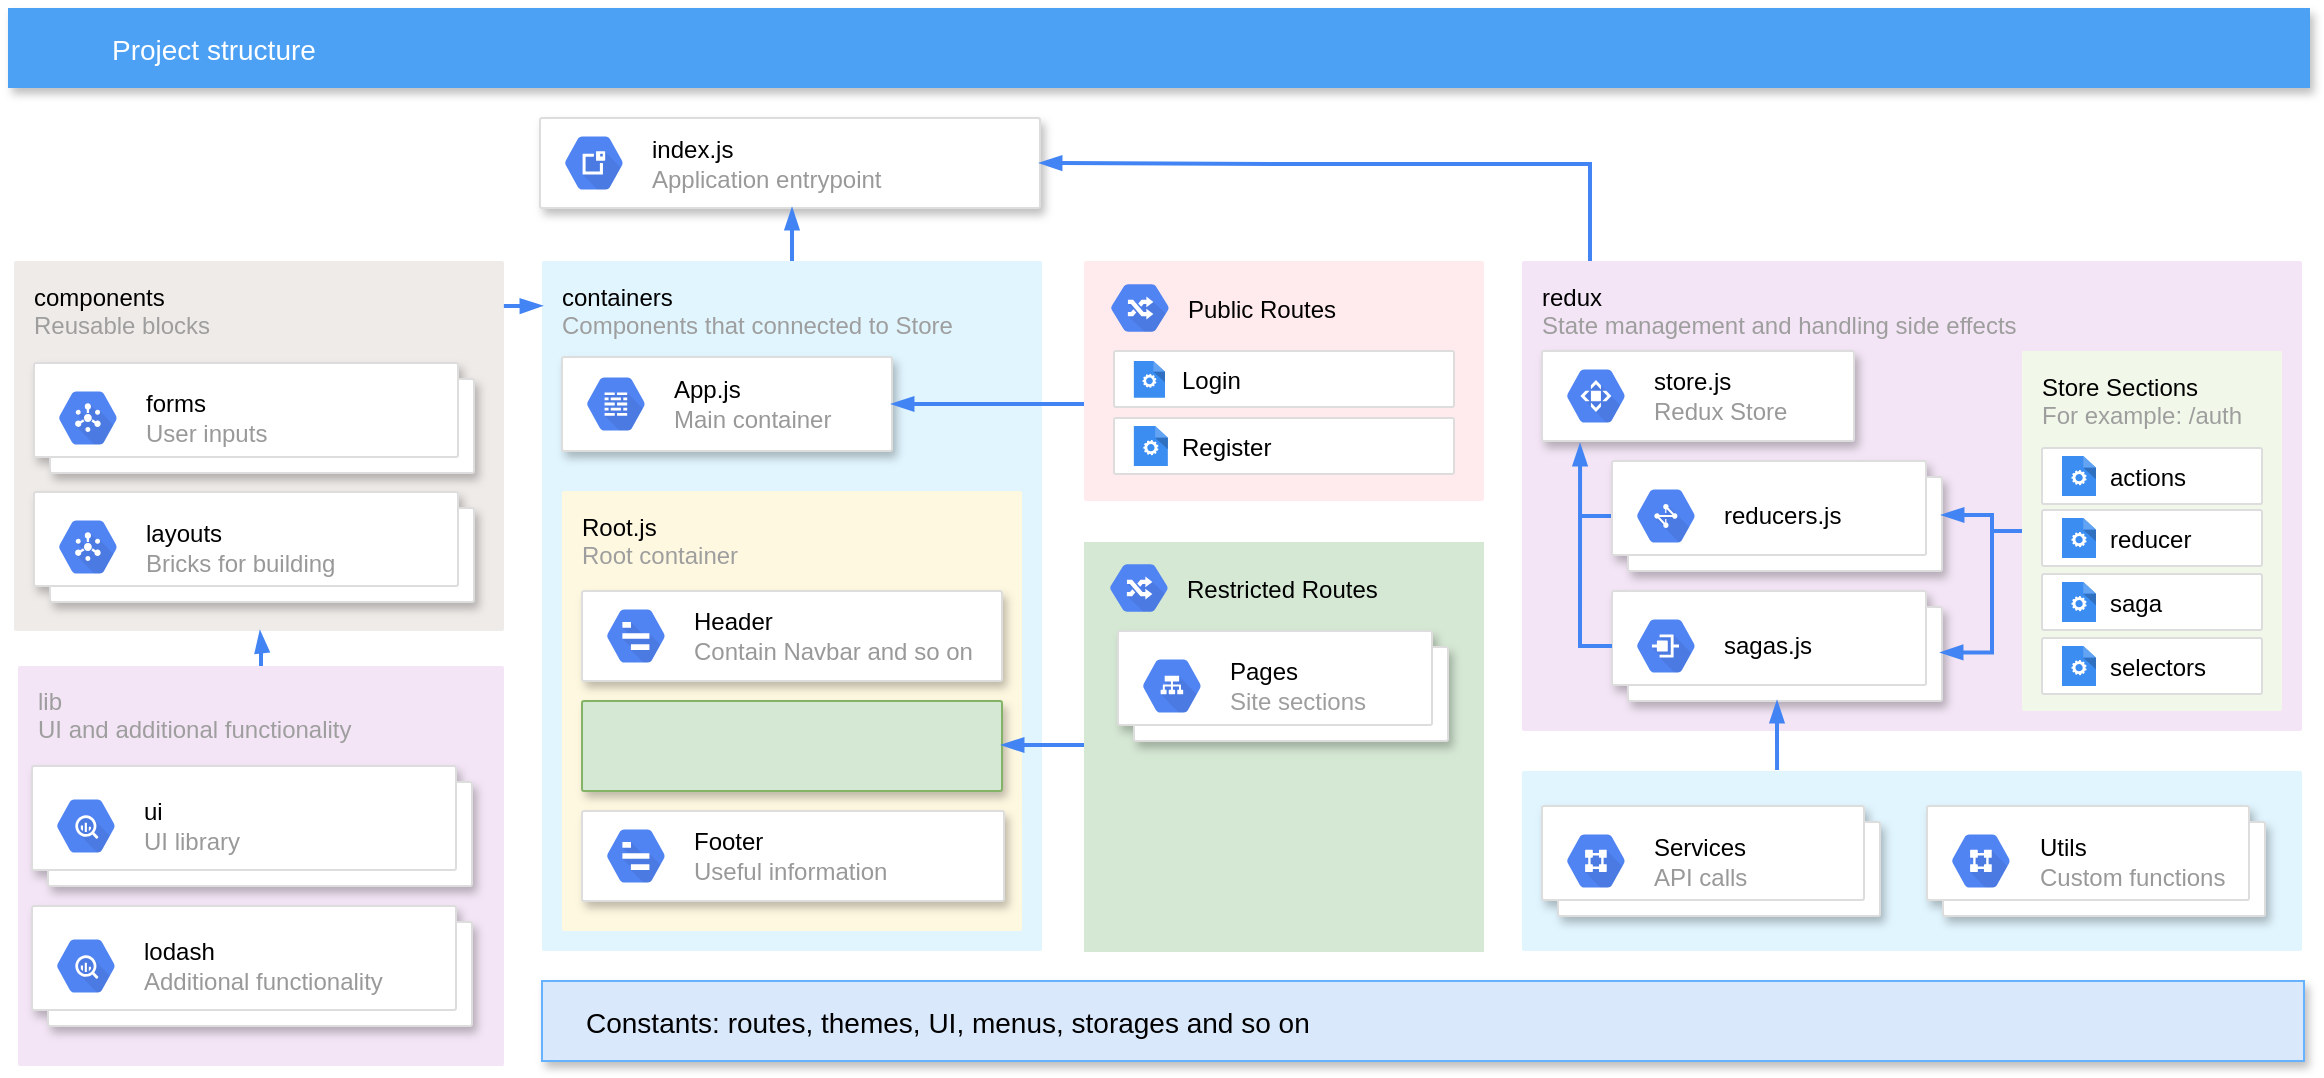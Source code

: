 <mxfile pages="1" version="11.2.8" type="device"><diagram id="r7CLeO89RgObdW7ufqSK" name="Page-1"><mxGraphModel dx="1390" dy="801" grid="1" gridSize="5" guides="1" tooltips="1" connect="1" arrows="1" fold="1" page="1" pageScale="1" pageWidth="1169" pageHeight="827" math="0" shadow="0"><root><mxCell id="0"/><mxCell id="1" parent="0"/><mxCell id="vr29JEw1lVSQz6GZuDAy-7" value="" style="strokeColor=#dddddd;fillColor=#ffffff;shadow=1;strokeWidth=1;rounded=1;absoluteArcSize=1;arcSize=2;" parent="1" vertex="1"><mxGeometry x="275" y="60" width="250" height="45" as="geometry"/></mxCell><mxCell id="vr29JEw1lVSQz6GZuDAy-8" value="&lt;font color=&quot;#000000&quot;&gt;index.js&lt;/font&gt;&lt;br&gt;Application entrypoint" style="dashed=0;connectable=0;html=1;fillColor=#5184F3;strokeColor=none;shape=mxgraph.gcp2.hexIcon;prIcon=cloud_external_ip_addresses;part=1;labelPosition=right;verticalLabelPosition=middle;align=left;verticalAlign=middle;spacingLeft=5;fontColor=#999999;fontSize=12;" parent="vr29JEw1lVSQz6GZuDAy-7" vertex="1"><mxGeometry y="0.5" width="44" height="39" relative="1" as="geometry"><mxPoint x="5" y="-19.5" as="offset"/></mxGeometry></mxCell><mxCell id="vr29JEw1lVSQz6GZuDAy-9" value="Project structure" style="fillColor=#4DA1F5;strokeColor=none;shadow=1;gradientColor=none;fontSize=14;align=left;spacingLeft=50;fontColor=#ffffff;" parent="1" vertex="1"><mxGeometry x="9" y="5" width="1151" height="40" as="geometry"/></mxCell><mxCell id="iS6zuNOmyUfQ-drNLaWx-1" value="" style="group" vertex="1" connectable="0" parent="1"><mxGeometry x="766" y="131.5" width="390" height="235" as="geometry"/></mxCell><mxCell id="vr29JEw1lVSQz6GZuDAy-14" value="&lt;font color=&quot;#000000&quot;&gt;redux&lt;/font&gt;&lt;br&gt;State management and handling side effects" style="points=[[0,0,0],[0.25,0,0],[0.5,0,0],[0.75,0,0],[1,0,0],[1,0.25,0],[1,0.5,0],[1,0.75,0],[1,1,0],[0.75,1,0],[0.5,1,0],[0.25,1,0],[0,1,0],[0,0.75,0],[0,0.5,0],[0,0.25,0]];rounded=1;absoluteArcSize=1;arcSize=2;html=1;strokeColor=none;gradientColor=none;shadow=0;dashed=0;fontSize=12;fontColor=#9E9E9E;align=left;verticalAlign=top;spacing=10;spacingTop=-4;fillColor=#F3E5F5;" parent="iS6zuNOmyUfQ-drNLaWx-1" vertex="1"><mxGeometry width="390" height="235" as="geometry"/></mxCell><mxCell id="vr29JEw1lVSQz6GZuDAy-21" value="&lt;font color=&quot;#000000&quot;&gt;Store Sections&lt;/font&gt;&lt;br&gt;For example: /auth" style="points=[[0,0,0],[0.25,0,0],[0.5,0,0],[0.75,0,0],[1,0,0],[1,0.25,0],[1,0.5,0],[1,0.75,0],[1,1,0],[0.75,1,0],[0.5,1,0],[0.25,1,0],[0,1,0],[0,0.75,0],[0,0.5,0],[0,0.25,0]];rounded=1;absoluteArcSize=1;arcSize=2;html=1;strokeColor=none;gradientColor=none;shadow=0;dashed=0;fontSize=12;fontColor=#9E9E9E;align=left;verticalAlign=top;spacing=10;spacingTop=-4;fillColor=#F1F8E9;" parent="iS6zuNOmyUfQ-drNLaWx-1" vertex="1"><mxGeometry x="250" y="45" width="130" height="180" as="geometry"/></mxCell><mxCell id="vr29JEw1lVSQz6GZuDAy-5" value="" style="shape=mxgraph.gcp2.doubleRect;strokeColor=#dddddd;fillColor=#ffffff;shadow=1;strokeWidth=1;" parent="iS6zuNOmyUfQ-drNLaWx-1" vertex="1"><mxGeometry x="45" y="165" width="165" height="55" as="geometry"/></mxCell><mxCell id="vr29JEw1lVSQz6GZuDAy-6" value="&lt;font color=&quot;#000000&quot;&gt;sagas.js&lt;/font&gt;" style="dashed=0;connectable=0;html=1;fillColor=#5184F3;strokeColor=none;shape=mxgraph.gcp2.hexIcon;prIcon=dedicated_interconnect;part=1;labelPosition=right;verticalLabelPosition=middle;align=left;verticalAlign=middle;spacingLeft=5;fontColor=#999999;fontSize=12;" parent="vr29JEw1lVSQz6GZuDAy-5" vertex="1"><mxGeometry y="0.5" width="44" height="39" relative="1" as="geometry"><mxPoint x="5" y="-19.5" as="offset"/></mxGeometry></mxCell><mxCell id="vr29JEw1lVSQz6GZuDAy-36" value="" style="edgeStyle=orthogonalEdgeStyle;rounded=0;comic=0;orthogonalLoop=1;jettySize=auto;html=1;shadow=0;endArrow=blockThin;endFill=1;strokeColor=#4284F3;strokeWidth=2;entryX=0.997;entryY=0.559;entryDx=0;entryDy=0;entryPerimeter=0;exitX=0;exitY=0.5;exitDx=0;exitDy=0;exitPerimeter=0;" parent="iS6zuNOmyUfQ-drNLaWx-1" source="vr29JEw1lVSQz6GZuDAy-21" target="vr29JEw1lVSQz6GZuDAy-5" edge="1"><mxGeometry relative="1" as="geometry"><Array as="points"><mxPoint x="235" y="135"/><mxPoint x="235" y="196"/></Array></mxGeometry></mxCell><mxCell id="vr29JEw1lVSQz6GZuDAy-43" value="" style="edgeStyle=orthogonalEdgeStyle;rounded=0;comic=0;orthogonalLoop=1;jettySize=auto;html=1;shadow=0;endArrow=none;endFill=0;strokeColor=#4284F3;strokeWidth=2;exitX=0;exitY=0.5;exitDx=0;exitDy=0;" parent="iS6zuNOmyUfQ-drNLaWx-1" source="vr29JEw1lVSQz6GZuDAy-15" edge="1"><mxGeometry relative="1" as="geometry"><mxPoint x="30" y="128" as="targetPoint"/></mxGeometry></mxCell><mxCell id="vr29JEw1lVSQz6GZuDAy-10" value="" style="strokeColor=#dddddd;fillColor=#ffffff;shadow=1;strokeWidth=1;rounded=1;absoluteArcSize=1;arcSize=2;" parent="iS6zuNOmyUfQ-drNLaWx-1" vertex="1"><mxGeometry x="10" y="45" width="156" height="45" as="geometry"/></mxCell><mxCell id="vr29JEw1lVSQz6GZuDAy-11" value="&lt;font color=&quot;#000000&quot;&gt;store.js&lt;/font&gt;&lt;br&gt;Redux Store" style="dashed=0;connectable=0;html=1;fillColor=#5184F3;strokeColor=none;shape=mxgraph.gcp2.hexIcon;prIcon=cloud_cdn;part=1;labelPosition=right;verticalLabelPosition=middle;align=left;verticalAlign=middle;spacingLeft=5;fontColor=#999999;fontSize=12;" parent="vr29JEw1lVSQz6GZuDAy-10" vertex="1"><mxGeometry y="0.5" width="44" height="39" relative="1" as="geometry"><mxPoint x="5" y="-19.5" as="offset"/></mxGeometry></mxCell><mxCell id="vr29JEw1lVSQz6GZuDAy-40" value="" style="edgeStyle=orthogonalEdgeStyle;rounded=0;comic=0;orthogonalLoop=1;jettySize=auto;html=1;shadow=0;endArrow=blockThin;endFill=1;strokeColor=#4284F3;strokeWidth=2;entryX=0.122;entryY=1.035;entryDx=0;entryDy=0;entryPerimeter=0;" parent="iS6zuNOmyUfQ-drNLaWx-1" source="vr29JEw1lVSQz6GZuDAy-5" target="vr29JEw1lVSQz6GZuDAy-10" edge="1"><mxGeometry relative="1" as="geometry"><Array as="points"><mxPoint x="29" y="192"/></Array></mxGeometry></mxCell><mxCell id="vr29JEw1lVSQz6GZuDAy-15" value="" style="shape=mxgraph.gcp2.doubleRect;strokeColor=#dddddd;fillColor=#ffffff;shadow=1;strokeWidth=1;" parent="iS6zuNOmyUfQ-drNLaWx-1" vertex="1"><mxGeometry x="45" y="100" width="165" height="55" as="geometry"/></mxCell><mxCell id="vr29JEw1lVSQz6GZuDAy-16" value="&lt;font color=&quot;#000000&quot;&gt;reducers.js&lt;/font&gt;" style="dashed=0;connectable=0;html=1;fillColor=#5184F3;strokeColor=none;shape=mxgraph.gcp2.hexIcon;prIcon=cloud_network;part=1;labelPosition=right;verticalLabelPosition=middle;align=left;verticalAlign=middle;spacingLeft=5;fontColor=#999999;fontSize=12;" parent="vr29JEw1lVSQz6GZuDAy-15" vertex="1"><mxGeometry y="0.5" width="44" height="39" relative="1" as="geometry"><mxPoint x="5" y="-19.5" as="offset"/></mxGeometry></mxCell><mxCell id="vr29JEw1lVSQz6GZuDAy-37" value="" style="edgeStyle=orthogonalEdgeStyle;rounded=0;comic=0;orthogonalLoop=1;jettySize=auto;html=1;shadow=0;endArrow=blockThin;endFill=1;strokeColor=#4284F3;strokeWidth=2;" parent="iS6zuNOmyUfQ-drNLaWx-1" source="vr29JEw1lVSQz6GZuDAy-21" target="vr29JEw1lVSQz6GZuDAy-15" edge="1"><mxGeometry relative="1" as="geometry"><Array as="points"><mxPoint x="235" y="135"/><mxPoint x="235" y="127"/></Array></mxGeometry></mxCell><mxCell id="vr29JEw1lVSQz6GZuDAy-29" value="" style="group" parent="iS6zuNOmyUfQ-drNLaWx-1" vertex="1" connectable="0"><mxGeometry x="260" y="93.5" width="110" height="28" as="geometry"/></mxCell><mxCell id="vr29JEw1lVSQz6GZuDAy-12" value="actions" style="strokeColor=#dddddd;fillColor=#ffffff;shadow=0;strokeWidth=1;rounded=1;absoluteArcSize=1;arcSize=2;align=left;spacingLeft=32;" parent="vr29JEw1lVSQz6GZuDAy-29" vertex="1"><mxGeometry width="110" height="28" as="geometry"/></mxCell><mxCell id="vr29JEw1lVSQz6GZuDAy-24" value="" style="html=1;aspect=fixed;strokeColor=none;shadow=0;align=center;verticalAlign=top;fillColor=#3B8DF1;shape=mxgraph.gcp2.process" parent="vr29JEw1lVSQz6GZuDAy-29" vertex="1"><mxGeometry x="10" y="4" width="17" height="20" as="geometry"/></mxCell><mxCell id="vr29JEw1lVSQz6GZuDAy-30" value="" style="group" parent="iS6zuNOmyUfQ-drNLaWx-1" vertex="1" connectable="0"><mxGeometry x="260" y="124.5" width="110" height="28" as="geometry"/></mxCell><mxCell id="vr29JEw1lVSQz6GZuDAy-18" value="reducer" style="strokeColor=#dddddd;fillColor=#ffffff;shadow=0;strokeWidth=1;rounded=1;absoluteArcSize=1;arcSize=2;align=left;spacingLeft=32;" parent="vr29JEw1lVSQz6GZuDAy-30" vertex="1"><mxGeometry width="110" height="28" as="geometry"/></mxCell><mxCell id="vr29JEw1lVSQz6GZuDAy-26" value="" style="html=1;aspect=fixed;strokeColor=none;shadow=0;align=center;verticalAlign=top;fillColor=#3B8DF1;shape=mxgraph.gcp2.process" parent="vr29JEw1lVSQz6GZuDAy-30" vertex="1"><mxGeometry x="10" y="4" width="17" height="20" as="geometry"/></mxCell><mxCell id="vr29JEw1lVSQz6GZuDAy-31" value="" style="group" parent="iS6zuNOmyUfQ-drNLaWx-1" vertex="1" connectable="0"><mxGeometry x="260" y="156.5" width="110" height="28" as="geometry"/></mxCell><mxCell id="vr29JEw1lVSQz6GZuDAy-19" value="saga" style="strokeColor=#dddddd;fillColor=#ffffff;shadow=0;strokeWidth=1;rounded=1;absoluteArcSize=1;arcSize=2;align=left;spacingLeft=32;" parent="vr29JEw1lVSQz6GZuDAy-31" vertex="1"><mxGeometry width="110" height="28" as="geometry"/></mxCell><mxCell id="vr29JEw1lVSQz6GZuDAy-27" value="" style="html=1;aspect=fixed;strokeColor=none;shadow=0;align=center;verticalAlign=top;fillColor=#3B8DF1;shape=mxgraph.gcp2.process" parent="vr29JEw1lVSQz6GZuDAy-31" vertex="1"><mxGeometry x="10" y="4" width="17" height="20" as="geometry"/></mxCell><mxCell id="vr29JEw1lVSQz6GZuDAy-32" value="" style="group" parent="iS6zuNOmyUfQ-drNLaWx-1" vertex="1" connectable="0"><mxGeometry x="260" y="188.5" width="110" height="28" as="geometry"/></mxCell><mxCell id="vr29JEw1lVSQz6GZuDAy-20" value="selectors" style="strokeColor=#dddddd;fillColor=#ffffff;shadow=0;strokeWidth=1;rounded=1;absoluteArcSize=1;arcSize=2;align=left;spacingLeft=32;" parent="vr29JEw1lVSQz6GZuDAy-32" vertex="1"><mxGeometry width="110" height="28" as="geometry"/></mxCell><mxCell id="vr29JEw1lVSQz6GZuDAy-28" value="" style="html=1;aspect=fixed;strokeColor=none;shadow=0;align=center;verticalAlign=top;fillColor=#3B8DF1;shape=mxgraph.gcp2.process" parent="vr29JEw1lVSQz6GZuDAy-32" vertex="1"><mxGeometry x="10" y="4" width="17" height="20" as="geometry"/></mxCell><mxCell id="iS6zuNOmyUfQ-drNLaWx-4" value="" style="group" vertex="1" connectable="0" parent="1"><mxGeometry x="276" y="131.5" width="250" height="345" as="geometry"/></mxCell><mxCell id="iS6zuNOmyUfQ-drNLaWx-44" value="" style="edgeStyle=orthogonalEdgeStyle;rounded=0;orthogonalLoop=1;jettySize=auto;html=1;endArrow=blockThin;endFill=1;strokeColor=#4284F3;strokeWidth=2;" edge="1" parent="iS6zuNOmyUfQ-drNLaWx-4" source="vr29JEw1lVSQz6GZuDAy-44"><mxGeometry relative="1" as="geometry"><mxPoint x="125" y="-26.5" as="targetPoint"/></mxGeometry></mxCell><mxCell id="vr29JEw1lVSQz6GZuDAy-44" value="&lt;font color=&quot;#000000&quot;&gt;containers&lt;/font&gt;&lt;br&gt;Components that connected to Store" style="points=[[0,0,0],[0.25,0,0],[0.5,0,0],[0.75,0,0],[1,0,0],[1,0.25,0],[1,0.5,0],[1,0.75,0],[1,1,0],[0.75,1,0],[0.5,1,0],[0.25,1,0],[0,1,0],[0,0.75,0],[0,0.5,0],[0,0.25,0]];rounded=1;absoluteArcSize=1;arcSize=2;html=1;strokeColor=none;gradientColor=none;shadow=0;dashed=0;fontSize=12;fontColor=#9E9E9E;align=left;verticalAlign=top;spacing=10;spacingTop=-4;fillColor=#E1F5FE;" parent="iS6zuNOmyUfQ-drNLaWx-4" vertex="1"><mxGeometry width="250" height="345" as="geometry"/></mxCell><mxCell id="vr29JEw1lVSQz6GZuDAy-47" value="" style="strokeColor=#dddddd;fillColor=#ffffff;shadow=1;strokeWidth=1;rounded=1;absoluteArcSize=1;arcSize=2;align=left;" parent="iS6zuNOmyUfQ-drNLaWx-4" vertex="1"><mxGeometry x="10" y="48" width="165" height="47" as="geometry"/></mxCell><mxCell id="vr29JEw1lVSQz6GZuDAy-48" value="&lt;font color=&quot;#000000&quot;&gt;App.js&lt;/font&gt;&lt;br&gt;Main container" style="dashed=0;connectable=0;html=1;fillColor=#5184F3;strokeColor=none;shape=mxgraph.gcp2.hexIcon;prIcon=cloud_firewall_rules;part=1;labelPosition=right;verticalLabelPosition=middle;align=left;verticalAlign=middle;spacingLeft=5;fontColor=#999999;fontSize=12;" parent="vr29JEw1lVSQz6GZuDAy-47" vertex="1"><mxGeometry y="0.5" width="44" height="39" relative="1" as="geometry"><mxPoint x="5" y="-19.5" as="offset"/></mxGeometry></mxCell><mxCell id="vr29JEw1lVSQz6GZuDAy-82" value="" style="group" parent="iS6zuNOmyUfQ-drNLaWx-4" vertex="1" connectable="0"><mxGeometry x="10" y="115" width="230" height="220" as="geometry"/></mxCell><mxCell id="vr29JEw1lVSQz6GZuDAy-74" value="&lt;font color=&quot;#000000&quot;&gt;Root.js&lt;/font&gt;&lt;br&gt;Root container" style="points=[[0,0,0],[0.25,0,0],[0.5,0,0],[0.75,0,0],[1,0,0],[1,0.25,0],[1,0.5,0],[1,0.75,0],[1,1,0],[0.75,1,0],[0.5,1,0],[0.25,1,0],[0,1,0],[0,0.75,0],[0,0.5,0],[0,0.25,0]];rounded=1;absoluteArcSize=1;arcSize=2;html=1;strokeColor=none;gradientColor=none;shadow=0;dashed=0;fontSize=12;fontColor=#9E9E9E;align=left;verticalAlign=top;spacing=10;spacingTop=-4;fillColor=#FFF8E1;" parent="vr29JEw1lVSQz6GZuDAy-82" vertex="1"><mxGeometry width="230" height="220" as="geometry"/></mxCell><mxCell id="vr29JEw1lVSQz6GZuDAy-76" value="" style="strokeColor=#dddddd;fillColor=#ffffff;shadow=1;strokeWidth=1;rounded=1;absoluteArcSize=1;arcSize=2;fontSize=12;fontColor=#000000;align=left;html=0;" parent="vr29JEw1lVSQz6GZuDAy-82" vertex="1"><mxGeometry x="10" y="50" width="210" height="45" as="geometry"/></mxCell><mxCell id="vr29JEw1lVSQz6GZuDAy-77" value="&lt;font color=&quot;#000000&quot;&gt;Header&lt;/font&gt;&lt;br&gt;Contain Navbar and so on" style="dashed=0;connectable=0;html=1;fillColor=#5184F3;strokeColor=none;shape=mxgraph.gcp2.hexIcon;prIcon=trace;part=1;labelPosition=right;verticalLabelPosition=middle;align=left;verticalAlign=middle;spacingLeft=5;fontColor=#999999;fontSize=12;" parent="vr29JEw1lVSQz6GZuDAy-76" vertex="1"><mxGeometry y="0.5" width="44" height="39" relative="1" as="geometry"><mxPoint x="5" y="-19.5" as="offset"/></mxGeometry></mxCell><mxCell id="vr29JEw1lVSQz6GZuDAy-78" value="" style="strokeColor=#dddddd;fillColor=#ffffff;shadow=1;strokeWidth=1;rounded=1;absoluteArcSize=1;arcSize=2;fontSize=12;fontColor=#000000;align=left;html=0;" parent="vr29JEw1lVSQz6GZuDAy-82" vertex="1"><mxGeometry x="10" y="160" width="211" height="45" as="geometry"/></mxCell><mxCell id="vr29JEw1lVSQz6GZuDAy-79" value="&lt;font color=&quot;#000000&quot;&gt;Footer&lt;/font&gt;&lt;br&gt;Useful information" style="dashed=0;connectable=0;html=1;fillColor=#5184F3;strokeColor=none;shape=mxgraph.gcp2.hexIcon;prIcon=trace;part=1;labelPosition=right;verticalLabelPosition=middle;align=left;verticalAlign=middle;spacingLeft=5;fontColor=#999999;fontSize=12;" parent="vr29JEw1lVSQz6GZuDAy-78" vertex="1"><mxGeometry y="0.5" width="44" height="39" relative="1" as="geometry"><mxPoint x="5" y="-19.5" as="offset"/></mxGeometry></mxCell><mxCell id="vr29JEw1lVSQz6GZuDAy-81" value="" style="points=[[0,0,0],[0.25,0,0],[0.5,0,0],[0.75,0,0],[1,0,0],[1,0.25,0],[1,0.5,0],[1,0.75,0],[1,1,0],[0.75,1,0],[0.5,1,0],[0.25,1,0],[0,1,0],[0,0.75,0],[0,0.5,0],[0,0.25,0]];rounded=1;absoluteArcSize=1;arcSize=2;html=1;strokeColor=#82b366;shadow=1;dashed=0;fontSize=12;align=left;verticalAlign=top;spacing=10;spacingTop=-4;fillColor=#d5e8d4;" parent="vr29JEw1lVSQz6GZuDAy-82" vertex="1"><mxGeometry x="10" y="105" width="210" height="45" as="geometry"/></mxCell><mxCell id="iS6zuNOmyUfQ-drNLaWx-9" value="" style="group" vertex="1" connectable="0" parent="1"><mxGeometry x="547" y="272" width="200" height="205" as="geometry"/></mxCell><mxCell id="vr29JEw1lVSQz6GZuDAy-65" value="" style="points=[[0,0,0],[0.25,0,0],[0.5,0,0],[0.75,0,0],[1,0,0],[1,0.25,0],[1,0.5,0],[1,0.75,0],[1,1,0],[0.75,1,0],[0.5,1,0],[0.25,1,0],[0,1,0],[0,0.75,0],[0,0.5,0],[0,0.25,0]];rounded=0;absoluteArcSize=1;arcSize=2;html=1;strokeColor=none;shadow=0;dashed=0;fontSize=12;align=left;verticalAlign=top;spacing=10;spacingTop=-4;fillColor=#d5e8d4;" parent="iS6zuNOmyUfQ-drNLaWx-9" vertex="1"><mxGeometry width="200" height="205" as="geometry"/></mxCell><mxCell id="vr29JEw1lVSQz6GZuDAy-66" value="Restricted Routes" style="fillColor=#5184F3;strokeColor=none;verticalAlign=middle;labelPosition=right;verticalLabelPosition=middle;align=left;spacingTop=0;fontSize=12;fontStyle=0;fontColor=#000000;shape=mxgraph.gcp2.hexIcon;prIcon=cloud_routes;shadow=0;" parent="iS6zuNOmyUfQ-drNLaWx-9" vertex="1"><mxGeometry x="5.5" y="5.5" width="44" height="35" as="geometry"/></mxCell><mxCell id="vr29JEw1lVSQz6GZuDAy-3" value="" style="shape=mxgraph.gcp2.doubleRect;strokeColor=#dddddd;fillColor=#ffffff;shadow=1;strokeWidth=1;" parent="iS6zuNOmyUfQ-drNLaWx-9" vertex="1"><mxGeometry x="17" y="44.5" width="165" height="55" as="geometry"/></mxCell><mxCell id="vr29JEw1lVSQz6GZuDAy-4" value="&lt;font color=&quot;#000000&quot;&gt;Pages&lt;/font&gt;&lt;br&gt;&lt;font color=&quot;#9e9e9e&quot;&gt;Site sections&lt;/font&gt;" style="dashed=0;connectable=0;html=1;fillColor=#5184F3;strokeColor=none;shape=mxgraph.gcp2.hexIcon;prIcon=cloud_load_balancing;part=1;labelPosition=right;verticalLabelPosition=middle;align=left;verticalAlign=middle;spacingLeft=5;fontColor=#999999;fontSize=12;" parent="vr29JEw1lVSQz6GZuDAy-3" vertex="1"><mxGeometry y="0.5" width="44" height="39" relative="1" as="geometry"><mxPoint x="5" y="-19.5" as="offset"/></mxGeometry></mxCell><mxCell id="iS6zuNOmyUfQ-drNLaWx-12" value="" style="group" vertex="1" connectable="0" parent="1"><mxGeometry x="547" y="131.5" width="200" height="120" as="geometry"/></mxCell><mxCell id="vr29JEw1lVSQz6GZuDAy-50" value="" style="points=[[0,0,0],[0.25,0,0],[0.5,0,0],[0.75,0,0],[1,0,0],[1,0.25,0],[1,0.5,0],[1,0.75,0],[1,1,0],[0.75,1,0],[0.5,1,0],[0.25,1,0],[0,1,0],[0,0.75,0],[0,0.5,0],[0,0.25,0]];rounded=1;absoluteArcSize=1;arcSize=2;html=1;strokeColor=none;gradientColor=none;shadow=0;dashed=0;fontSize=12;fontColor=#9E9E9E;align=left;verticalAlign=top;spacing=10;spacingTop=-4;fillColor=#FFEBEE;" parent="iS6zuNOmyUfQ-drNLaWx-12" vertex="1"><mxGeometry width="200" height="120" as="geometry"/></mxCell><mxCell id="vr29JEw1lVSQz6GZuDAy-53" value="Public Routes" style="fillColor=#5184F3;strokeColor=none;verticalAlign=middle;labelPosition=right;verticalLabelPosition=middle;align=left;spacingTop=0;fontSize=12;fontStyle=0;fontColor=#000000;shape=mxgraph.gcp2.hexIcon;prIcon=cloud_routes;shadow=0;" parent="iS6zuNOmyUfQ-drNLaWx-12" vertex="1"><mxGeometry x="6" y="6" width="44" height="35" as="geometry"/></mxCell><mxCell id="iS6zuNOmyUfQ-drNLaWx-10" value="" style="group" vertex="1" connectable="0" parent="iS6zuNOmyUfQ-drNLaWx-12"><mxGeometry x="15" y="45" width="170" height="28" as="geometry"/></mxCell><mxCell id="vr29JEw1lVSQz6GZuDAy-55" value="Login" style="strokeColor=#dddddd;fillColor=#ffffff;shadow=0;strokeWidth=1;rounded=1;absoluteArcSize=1;arcSize=2;align=left;spacingLeft=32;" parent="iS6zuNOmyUfQ-drNLaWx-10" vertex="1"><mxGeometry width="170" height="28" as="geometry"/></mxCell><mxCell id="vr29JEw1lVSQz6GZuDAy-56" value="" style="html=1;aspect=fixed;strokeColor=none;shadow=0;align=center;verticalAlign=top;fillColor=#3B8DF1;shape=mxgraph.gcp2.process" parent="iS6zuNOmyUfQ-drNLaWx-10" vertex="1"><mxGeometry x="9.919" y="5" width="15.583" height="18.333" as="geometry"/></mxCell><mxCell id="iS6zuNOmyUfQ-drNLaWx-11" value="" style="group" vertex="1" connectable="0" parent="iS6zuNOmyUfQ-drNLaWx-12"><mxGeometry x="15" y="78.5" width="170" height="28" as="geometry"/></mxCell><mxCell id="vr29JEw1lVSQz6GZuDAy-58" value="Register" style="strokeColor=#dddddd;fillColor=#ffffff;shadow=0;strokeWidth=1;rounded=1;absoluteArcSize=1;arcSize=2;align=left;spacingLeft=32;" parent="iS6zuNOmyUfQ-drNLaWx-11" vertex="1"><mxGeometry width="170" height="28" as="geometry"/></mxCell><mxCell id="vr29JEw1lVSQz6GZuDAy-59" value="" style="html=1;aspect=fixed;strokeColor=none;shadow=0;align=center;verticalAlign=top;fillColor=#3B8DF1;shape=mxgraph.gcp2.process" parent="iS6zuNOmyUfQ-drNLaWx-11" vertex="1"><mxGeometry x="9.919" y="4" width="17" height="20" as="geometry"/></mxCell><mxCell id="iS6zuNOmyUfQ-drNLaWx-14" value="" style="edgeStyle=orthogonalEdgeStyle;rounded=0;orthogonalLoop=1;jettySize=auto;html=1;endArrow=blockThin;endFill=1;strokeColor=#4284F3;strokeWidth=2;entryX=1;entryY=0.5;entryDx=0;entryDy=0;" edge="1" parent="1" source="vr29JEw1lVSQz6GZuDAy-50" target="vr29JEw1lVSQz6GZuDAy-47"><mxGeometry relative="1" as="geometry"><Array as="points"><mxPoint x="525" y="203"/><mxPoint x="525" y="203"/></Array></mxGeometry></mxCell><mxCell id="iS6zuNOmyUfQ-drNLaWx-15" value="" style="edgeStyle=orthogonalEdgeStyle;rounded=0;orthogonalLoop=1;jettySize=auto;html=1;endArrow=blockThin;endFill=1;strokeColor=#4284F3;strokeWidth=2;" edge="1" parent="1" source="vr29JEw1lVSQz6GZuDAy-65" target="vr29JEw1lVSQz6GZuDAy-81"><mxGeometry relative="1" as="geometry"><Array as="points"><mxPoint x="536" y="373.5"/><mxPoint x="536" y="373.5"/></Array></mxGeometry></mxCell><mxCell id="iS6zuNOmyUfQ-drNLaWx-22" value="" style="edgeStyle=orthogonalEdgeStyle;rounded=0;orthogonalLoop=1;jettySize=auto;html=1;endArrow=blockThin;endFill=1;strokeColor=#4284F3;strokeWidth=2;exitX=0.327;exitY=-0.005;exitDx=0;exitDy=0;exitPerimeter=0;" edge="1" parent="1" source="iS6zuNOmyUfQ-drNLaWx-16" target="vr29JEw1lVSQz6GZuDAy-5"><mxGeometry relative="1" as="geometry"/></mxCell><mxCell id="iS6zuNOmyUfQ-drNLaWx-23" value="" style="group" vertex="1" connectable="0" parent="1"><mxGeometry x="766" y="386.5" width="390" height="90" as="geometry"/></mxCell><mxCell id="iS6zuNOmyUfQ-drNLaWx-16" value="" style="points=[[0,0,0],[0.25,0,0],[0.5,0,0],[0.75,0,0],[1,0,0],[1,0.25,0],[1,0.5,0],[1,0.75,0],[1,1,0],[0.75,1,0],[0.5,1,0],[0.25,1,0],[0,1,0],[0,0.75,0],[0,0.5,0],[0,0.25,0]];rounded=1;absoluteArcSize=1;arcSize=2;html=1;strokeColor=none;gradientColor=none;shadow=0;dashed=0;fontSize=12;fontColor=#9E9E9E;align=left;verticalAlign=top;spacing=10;spacingTop=-4;fillColor=#E1F5FE;" vertex="1" parent="iS6zuNOmyUfQ-drNLaWx-23"><mxGeometry width="390" height="90" as="geometry"/></mxCell><mxCell id="iS6zuNOmyUfQ-drNLaWx-17" value="" style="shape=mxgraph.gcp2.doubleRect;strokeColor=#dddddd;fillColor=#ffffff;shadow=1;strokeWidth=1;" vertex="1" parent="iS6zuNOmyUfQ-drNLaWx-23"><mxGeometry x="10" y="17.5" width="169" height="55" as="geometry"/></mxCell><mxCell id="iS6zuNOmyUfQ-drNLaWx-18" value="&lt;font color=&quot;#000000&quot;&gt;Services&lt;/font&gt;&lt;br&gt;API calls" style="dashed=0;connectable=0;html=1;fillColor=#5184F3;strokeColor=none;shape=mxgraph.gcp2.hexIcon;prIcon=virtual_private_cloud;part=1;labelPosition=right;verticalLabelPosition=middle;align=left;verticalAlign=middle;spacingLeft=5;fontColor=#999999;fontSize=12;" vertex="1" parent="iS6zuNOmyUfQ-drNLaWx-17"><mxGeometry y="0.5" width="44" height="39" relative="1" as="geometry"><mxPoint x="5" y="-19.5" as="offset"/></mxGeometry></mxCell><mxCell id="iS6zuNOmyUfQ-drNLaWx-19" value="" style="shape=mxgraph.gcp2.doubleRect;strokeColor=#dddddd;fillColor=#ffffff;shadow=1;strokeWidth=1;" vertex="1" parent="iS6zuNOmyUfQ-drNLaWx-23"><mxGeometry x="202.5" y="17.5" width="169" height="55" as="geometry"/></mxCell><mxCell id="iS6zuNOmyUfQ-drNLaWx-20" value="&lt;font color=&quot;#000000&quot;&gt;Utils&lt;/font&gt;&lt;br&gt;Custom functions" style="dashed=0;connectable=0;html=1;fillColor=#5184F3;strokeColor=none;shape=mxgraph.gcp2.hexIcon;prIcon=virtual_private_cloud;part=1;labelPosition=right;verticalLabelPosition=middle;align=left;verticalAlign=middle;spacingLeft=5;fontColor=#999999;fontSize=12;" vertex="1" parent="iS6zuNOmyUfQ-drNLaWx-19"><mxGeometry y="0.5" width="44" height="39" relative="1" as="geometry"><mxPoint x="5" y="-19.5" as="offset"/></mxGeometry></mxCell><mxCell id="iS6zuNOmyUfQ-drNLaWx-29" value="" style="group" vertex="1" connectable="0" parent="1"><mxGeometry x="12" y="131.5" width="245" height="185" as="geometry"/></mxCell><mxCell id="iS6zuNOmyUfQ-drNLaWx-24" value="&lt;font color=&quot;#000000&quot;&gt;components&lt;/font&gt;&lt;br&gt;Reusable blocks" style="points=[[0,0,0],[0.25,0,0],[0.5,0,0],[0.75,0,0],[1,0,0],[1,0.25,0],[1,0.5,0],[1,0.75,0],[1,1,0],[0.75,1,0],[0.5,1,0],[0.25,1,0],[0,1,0],[0,0.75,0],[0,0.5,0],[0,0.25,0]];rounded=1;absoluteArcSize=1;arcSize=2;html=1;strokeColor=none;gradientColor=none;shadow=0;dashed=0;fontSize=12;fontColor=#9E9E9E;align=left;verticalAlign=top;spacing=10;spacingTop=-4;fillColor=#EFEBE9;" vertex="1" parent="iS6zuNOmyUfQ-drNLaWx-29"><mxGeometry width="245" height="185" as="geometry"/></mxCell><mxCell id="iS6zuNOmyUfQ-drNLaWx-25" value="" style="shape=mxgraph.gcp2.doubleRect;strokeColor=#dddddd;fillColor=#ffffff;shadow=1;strokeWidth=1;" vertex="1" parent="iS6zuNOmyUfQ-drNLaWx-29"><mxGeometry x="10" y="51" width="220" height="55" as="geometry"/></mxCell><mxCell id="iS6zuNOmyUfQ-drNLaWx-26" value="&lt;font color=&quot;#000000&quot;&gt;forms&lt;/font&gt;&lt;br&gt;User inputs" style="dashed=0;connectable=0;html=1;fillColor=#5184F3;strokeColor=none;shape=mxgraph.gcp2.hexIcon;prIcon=cloud_pubsub;part=1;labelPosition=right;verticalLabelPosition=middle;align=left;verticalAlign=middle;spacingLeft=5;fontColor=#999999;fontSize=12;" vertex="1" parent="iS6zuNOmyUfQ-drNLaWx-25"><mxGeometry y="0.5" width="44" height="39" relative="1" as="geometry"><mxPoint x="5" y="-19.5" as="offset"/></mxGeometry></mxCell><mxCell id="iS6zuNOmyUfQ-drNLaWx-27" value="" style="shape=mxgraph.gcp2.doubleRect;strokeColor=#dddddd;fillColor=#ffffff;shadow=1;strokeWidth=1;" vertex="1" parent="iS6zuNOmyUfQ-drNLaWx-29"><mxGeometry x="10" y="115.5" width="220" height="55" as="geometry"/></mxCell><mxCell id="iS6zuNOmyUfQ-drNLaWx-28" value="&lt;font color=&quot;#000000&quot;&gt;layouts&lt;/font&gt;&lt;br&gt;Bricks for building" style="dashed=0;connectable=0;html=1;fillColor=#5184F3;strokeColor=none;shape=mxgraph.gcp2.hexIcon;prIcon=cloud_pubsub;part=1;labelPosition=right;verticalLabelPosition=middle;align=left;verticalAlign=middle;spacingLeft=5;fontColor=#999999;fontSize=12;" vertex="1" parent="iS6zuNOmyUfQ-drNLaWx-27"><mxGeometry y="0.5" width="44" height="39" relative="1" as="geometry"><mxPoint x="5" y="-19.5" as="offset"/></mxGeometry></mxCell><mxCell id="iS6zuNOmyUfQ-drNLaWx-35" value="Constants: routes, themes, UI, menus, storages and so on" style="fillColor=#dae8fc;strokeColor=#66B2FF;shadow=1;fontSize=14;align=left;spacingLeft=20;" vertex="1" parent="1"><mxGeometry x="276" y="491.5" width="881" height="40" as="geometry"/></mxCell><mxCell id="iS6zuNOmyUfQ-drNLaWx-36" value="" style="group" vertex="1" connectable="0" parent="1"><mxGeometry x="14" y="334" width="243" height="200" as="geometry"/></mxCell><mxCell id="iS6zuNOmyUfQ-drNLaWx-30" value="lib&lt;br&gt;UI and additional functionality" style="points=[[0,0,0],[0.25,0,0],[0.5,0,0],[0.75,0,0],[1,0,0],[1,0.25,0],[1,0.5,0],[1,0.75,0],[1,1,0],[0.75,1,0],[0.5,1,0],[0.25,1,0],[0,1,0],[0,0.75,0],[0,0.5,0],[0,0.25,0]];rounded=1;absoluteArcSize=1;arcSize=2;html=1;strokeColor=none;gradientColor=none;shadow=0;dashed=0;fontSize=12;fontColor=#9E9E9E;align=left;verticalAlign=top;spacing=10;spacingTop=-4;fillColor=#F3E5F5;" vertex="1" parent="iS6zuNOmyUfQ-drNLaWx-36"><mxGeometry width="243" height="200" as="geometry"/></mxCell><mxCell id="iS6zuNOmyUfQ-drNLaWx-31" value="" style="shape=mxgraph.gcp2.doubleRect;strokeColor=#dddddd;fillColor=#ffffff;shadow=1;strokeWidth=1;" vertex="1" parent="iS6zuNOmyUfQ-drNLaWx-36"><mxGeometry x="7" y="50" width="220" height="60" as="geometry"/></mxCell><mxCell id="iS6zuNOmyUfQ-drNLaWx-32" value="&lt;font color=&quot;#000000&quot;&gt;ui&lt;/font&gt;&lt;br&gt;UI library" style="dashed=0;connectable=0;html=1;fillColor=#5184F3;strokeColor=none;shape=mxgraph.gcp2.hexIcon;prIcon=bigquery;part=1;labelPosition=right;verticalLabelPosition=middle;align=left;verticalAlign=middle;spacingLeft=5;fontColor=#999999;fontSize=12;" vertex="1" parent="iS6zuNOmyUfQ-drNLaWx-31"><mxGeometry y="0.5" width="44" height="39" relative="1" as="geometry"><mxPoint x="5" y="-19.5" as="offset"/></mxGeometry></mxCell><mxCell id="iS6zuNOmyUfQ-drNLaWx-33" value="" style="shape=mxgraph.gcp2.doubleRect;strokeColor=#dddddd;fillColor=#ffffff;shadow=1;strokeWidth=1;" vertex="1" parent="iS6zuNOmyUfQ-drNLaWx-36"><mxGeometry x="7" y="120" width="220" height="60" as="geometry"/></mxCell><mxCell id="iS6zuNOmyUfQ-drNLaWx-34" value="&lt;font color=&quot;#000000&quot;&gt;lodash&lt;/font&gt;&lt;br&gt;Additional functionality" style="dashed=0;connectable=0;html=1;fillColor=#5184F3;strokeColor=none;shape=mxgraph.gcp2.hexIcon;prIcon=bigquery;part=1;labelPosition=right;verticalLabelPosition=middle;align=left;verticalAlign=middle;spacingLeft=5;fontColor=#999999;fontSize=12;" vertex="1" parent="iS6zuNOmyUfQ-drNLaWx-33"><mxGeometry y="0.5" width="44" height="39" relative="1" as="geometry"><mxPoint x="5" y="-19.5" as="offset"/></mxGeometry></mxCell><mxCell id="iS6zuNOmyUfQ-drNLaWx-38" value="" style="edgeStyle=orthogonalEdgeStyle;rounded=0;orthogonalLoop=1;jettySize=auto;html=1;endArrow=blockThin;endFill=1;strokeColor=#4284F3;strokeWidth=2;" edge="1" parent="1" source="iS6zuNOmyUfQ-drNLaWx-30"><mxGeometry relative="1" as="geometry"><mxPoint x="135" y="316.5" as="targetPoint"/><Array as="points"><mxPoint x="135" y="321.5"/><mxPoint x="135" y="321.5"/></Array></mxGeometry></mxCell><mxCell id="iS6zuNOmyUfQ-drNLaWx-40" value="" style="edgeStyle=orthogonalEdgeStyle;rounded=0;orthogonalLoop=1;jettySize=auto;html=1;endArrow=blockThin;endFill=1;strokeColor=#4284F3;strokeWidth=2;entryX=0;entryY=0.065;entryDx=0;entryDy=0;entryPerimeter=0;" edge="1" parent="1" target="vr29JEw1lVSQz6GZuDAy-44"><mxGeometry relative="1" as="geometry"><mxPoint x="256.93" y="154" as="sourcePoint"/><mxPoint x="256.93" y="136.5" as="targetPoint"/><Array as="points"><mxPoint x="266" y="153.5"/></Array></mxGeometry></mxCell><mxCell id="iS6zuNOmyUfQ-drNLaWx-46" value="" style="edgeStyle=orthogonalEdgeStyle;rounded=0;orthogonalLoop=1;jettySize=auto;html=1;endArrow=blockThin;endFill=1;strokeColor=#4284F3;strokeWidth=2;entryX=1;entryY=0.5;entryDx=0;entryDy=0;" edge="1" parent="1" source="vr29JEw1lVSQz6GZuDAy-14" target="vr29JEw1lVSQz6GZuDAy-7"><mxGeometry relative="1" as="geometry"><mxPoint x="961" y="51.5" as="targetPoint"/><Array as="points"><mxPoint x="800" y="83"/><mxPoint x="645" y="83"/></Array></mxGeometry></mxCell></root></mxGraphModel></diagram></mxfile>